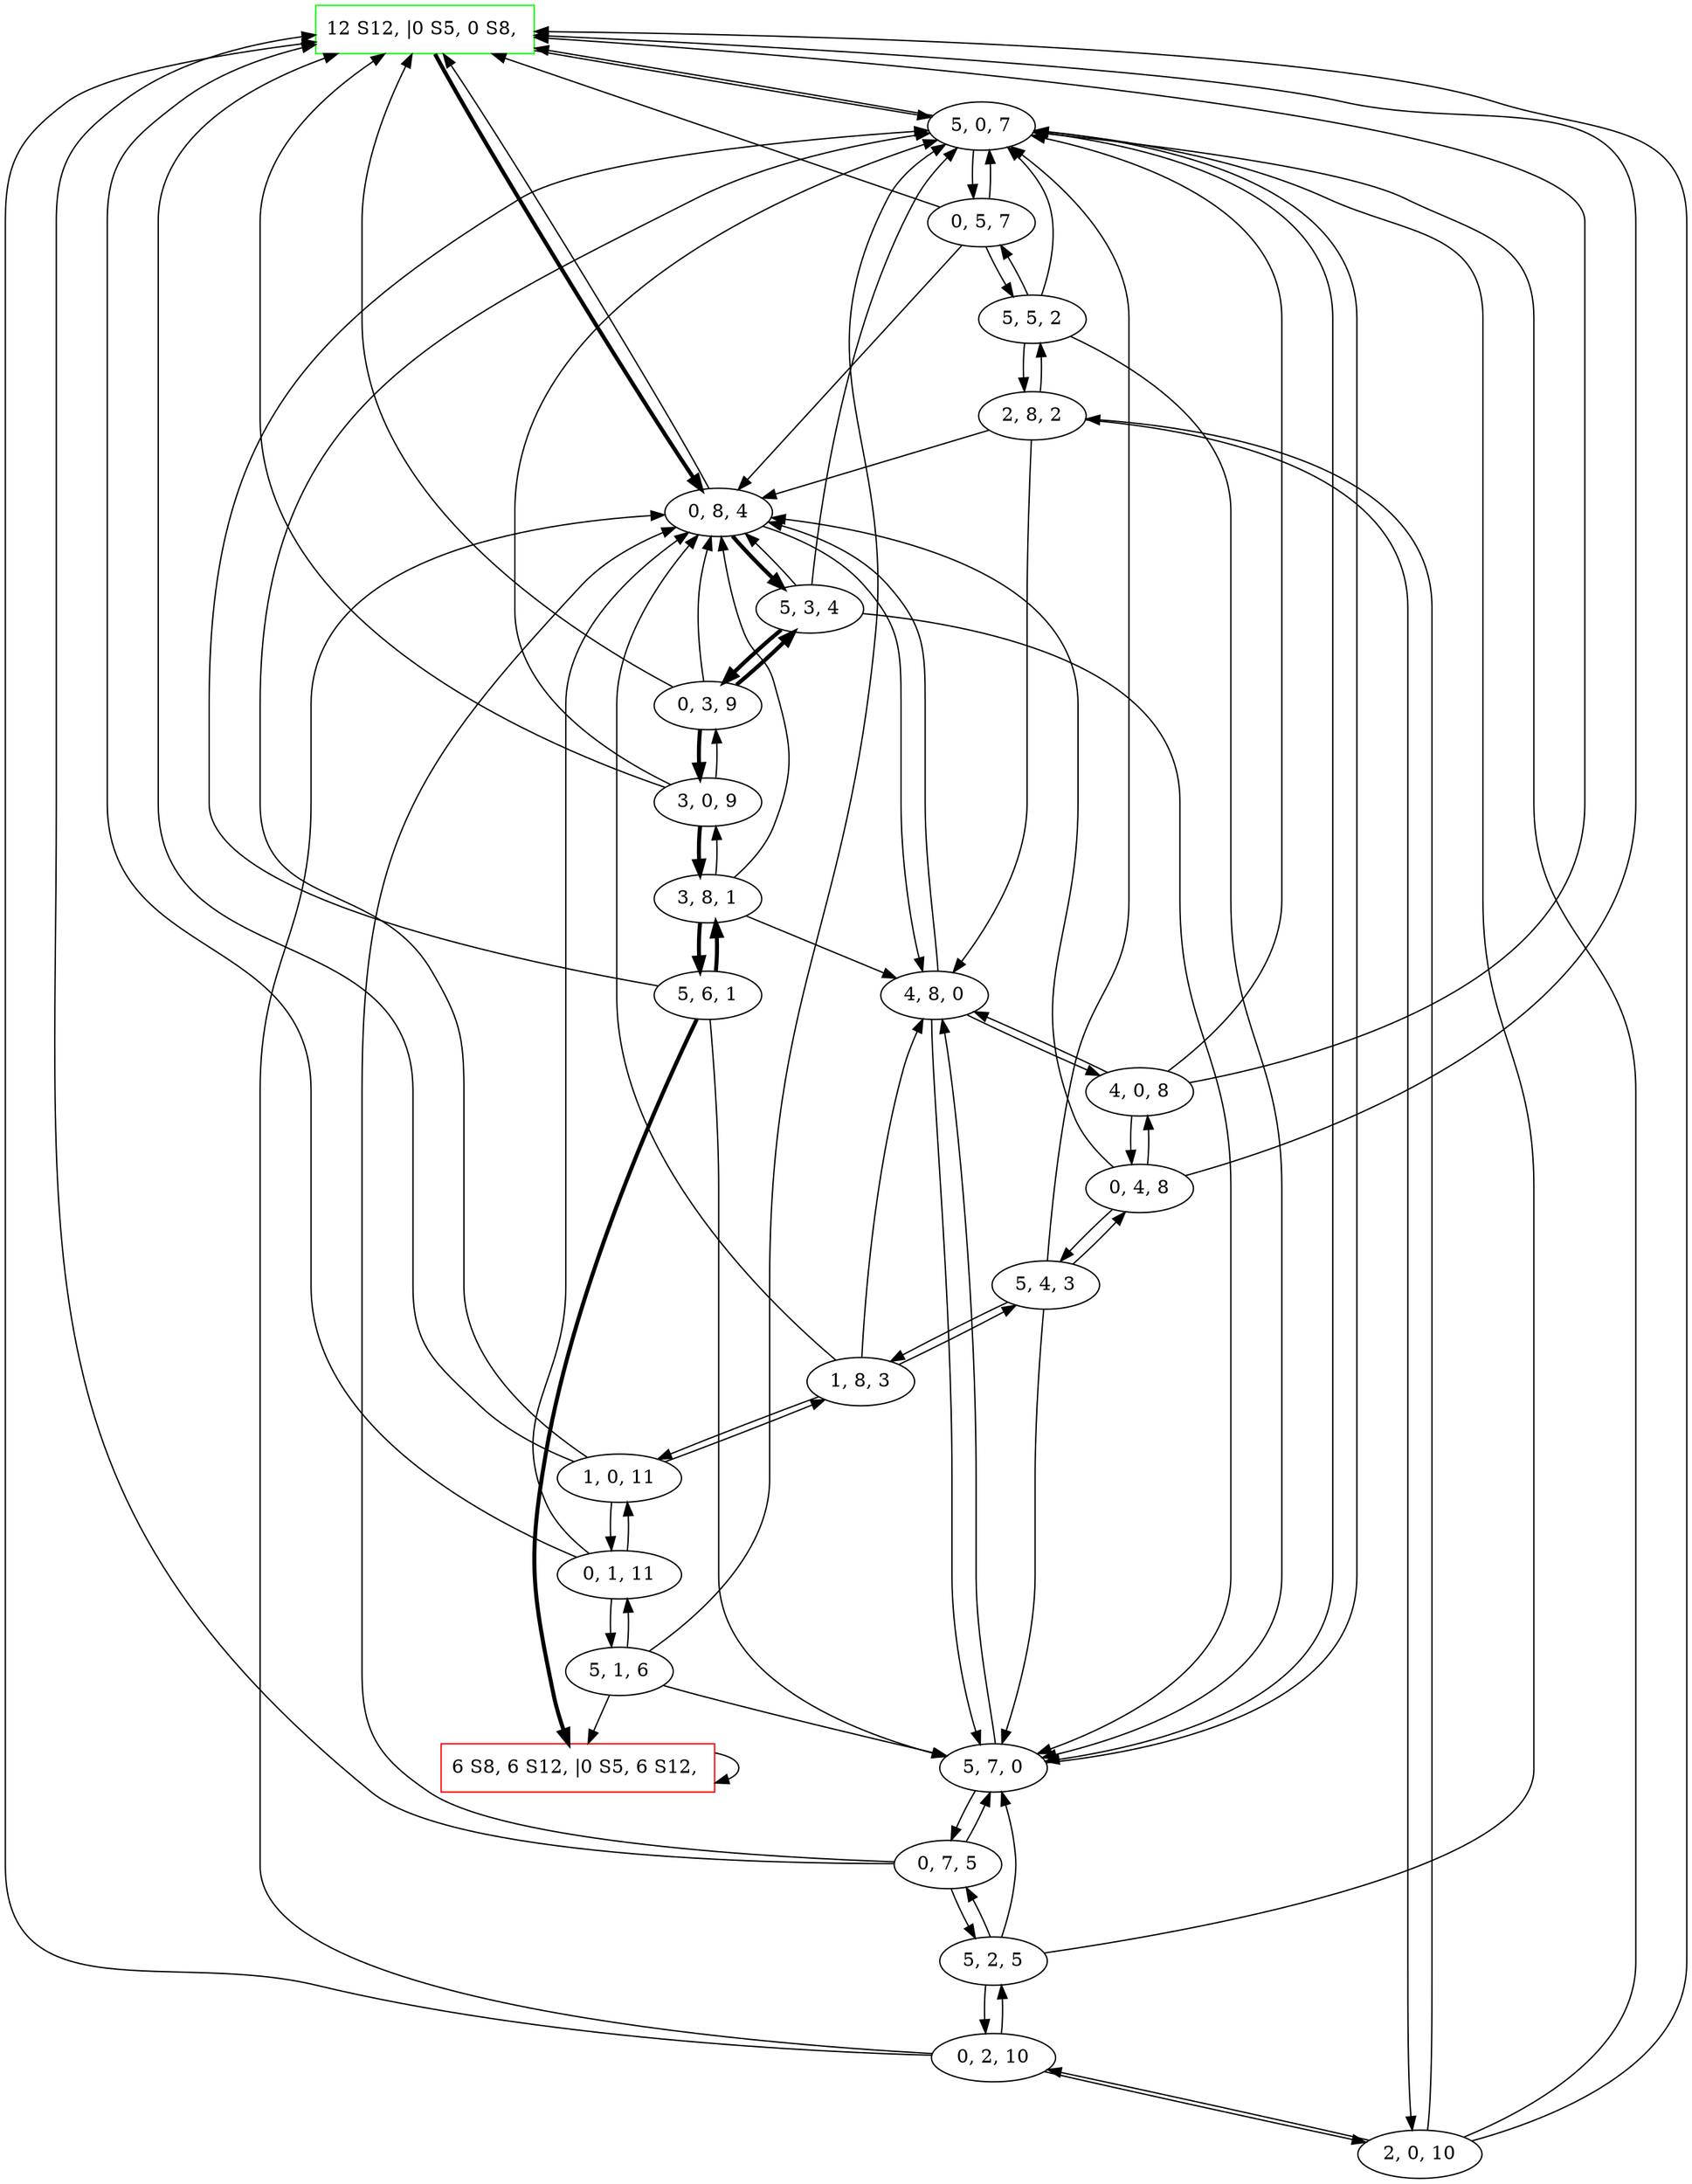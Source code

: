 digraph Cruche_Sol_ {
	initial [label="12 S12, |0 S5, 0 S8, " color=green shape=box]
	final [label="6 S8, 6 S12, |0 S5, 6 S12, " color=red shape=box]
	initial -> "5, 0, 7"
	initial -> "0, 8, 4" [penwidth=3]
	"0, 8, 4" -> "5, 3, 4" [penwidth=3]
	"0, 8, 4" -> initial
	"0, 8, 4" -> "4, 8, 0"
	"4, 8, 0" -> "0, 8, 4"
	"4, 8, 0" -> "5, 7, 0"
	"4, 8, 0" -> "4, 0, 8"
	"4, 0, 8" -> "0, 4, 8"
	"4, 0, 8" -> initial
	"4, 0, 8" -> "5, 0, 7"
	"4, 0, 8" -> "4, 8, 0"
	"5, 0, 7" -> "0, 5, 7"
	"5, 0, 7" -> initial
	"5, 0, 7" -> "5, 7, 0"
	"5, 7, 0" -> "4, 8, 0"
	"5, 7, 0" -> "0, 7, 5"
	"5, 7, 0" -> "5, 0, 7"
	"0, 7, 5" -> "5, 2, 5"
	"0, 7, 5" -> initial
	"0, 7, 5" -> "5, 7, 0"
	"0, 7, 5" -> "0, 8, 4"
	"5, 2, 5" -> "0, 7, 5"
	"5, 2, 5" -> "0, 2, 10"
	"5, 2, 5" -> "5, 0, 7"
	"5, 2, 5" -> "5, 7, 0"
	"0, 2, 10" -> "2, 0, 10"
	"0, 2, 10" -> initial
	"0, 2, 10" -> "5, 2, 5"
	"0, 2, 10" -> "0, 8, 4"
	"2, 0, 10" -> "0, 2, 10"
	"2, 0, 10" -> initial
	"2, 0, 10" -> "5, 0, 7"
	"2, 0, 10" -> "2, 8, 2"
	"2, 8, 2" -> "0, 8, 4"
	"2, 8, 2" -> "5, 5, 2"
	"2, 8, 2" -> "2, 0, 10"
	"2, 8, 2" -> "4, 8, 0"
	"5, 5, 2" -> "2, 8, 2"
	"5, 5, 2" -> "0, 5, 7"
	"5, 5, 2" -> "5, 0, 7"
	"5, 5, 2" -> "5, 7, 0"
	"0, 5, 7" -> "5, 0, 7"
	"0, 5, 7" -> initial
	"0, 5, 7" -> "5, 5, 2"
	"0, 5, 7" -> "0, 8, 4"
	"0, 4, 8" -> "4, 0, 8"
	"0, 4, 8" -> initial
	"0, 4, 8" -> "5, 4, 3"
	"0, 4, 8" -> "0, 8, 4"
	"5, 4, 3" -> "1, 8, 3"
	"5, 4, 3" -> "0, 4, 8"
	"5, 4, 3" -> "5, 0, 7"
	"5, 4, 3" -> "5, 7, 0"
	"1, 8, 3" -> "0, 8, 4"
	"1, 8, 3" -> "5, 4, 3"
	"1, 8, 3" -> "1, 0, 11"
	"1, 8, 3" -> "4, 8, 0"
	"1, 0, 11" -> "0, 1, 11"
	"1, 0, 11" -> initial
	"1, 0, 11" -> "5, 0, 7"
	"1, 0, 11" -> "1, 8, 3"
	"0, 1, 11" -> "1, 0, 11"
	"0, 1, 11" -> initial
	"0, 1, 11" -> "5, 1, 6"
	"0, 1, 11" -> "0, 8, 4"
	"5, 1, 6" -> final
	"5, 1, 6" -> "0, 1, 11"
	"5, 1, 6" -> "5, 0, 7"
	"5, 1, 6" -> "5, 7, 0"
	final -> final
	"5, 3, 4" -> "0, 8, 4"
	"5, 3, 4" -> "0, 3, 9" [penwidth=3]
	"5, 3, 4" -> "5, 0, 7"
	"5, 3, 4" -> "5, 7, 0"
	"0, 3, 9" -> "3, 0, 9" [penwidth=3]
	"0, 3, 9" -> initial
	"0, 3, 9" -> "5, 3, 4" [penwidth=3]
	"0, 3, 9" -> "0, 8, 4"
	"3, 0, 9" -> "0, 3, 9"
	"3, 0, 9" -> initial
	"3, 0, 9" -> "5, 0, 7"
	"3, 0, 9" -> "3, 8, 1" [penwidth=3]
	"3, 8, 1" -> "0, 8, 4"
	"3, 8, 1" -> "5, 6, 1" [penwidth=3]
	"3, 8, 1" -> "3, 0, 9"
	"3, 8, 1" -> "4, 8, 0"
	"5, 6, 1" -> "3, 8, 1" [penwidth=3]
	"5, 6, 1" -> final [penwidth=3]
	"5, 6, 1" -> "5, 0, 7"
	"5, 6, 1" -> "5, 7, 0"
}
